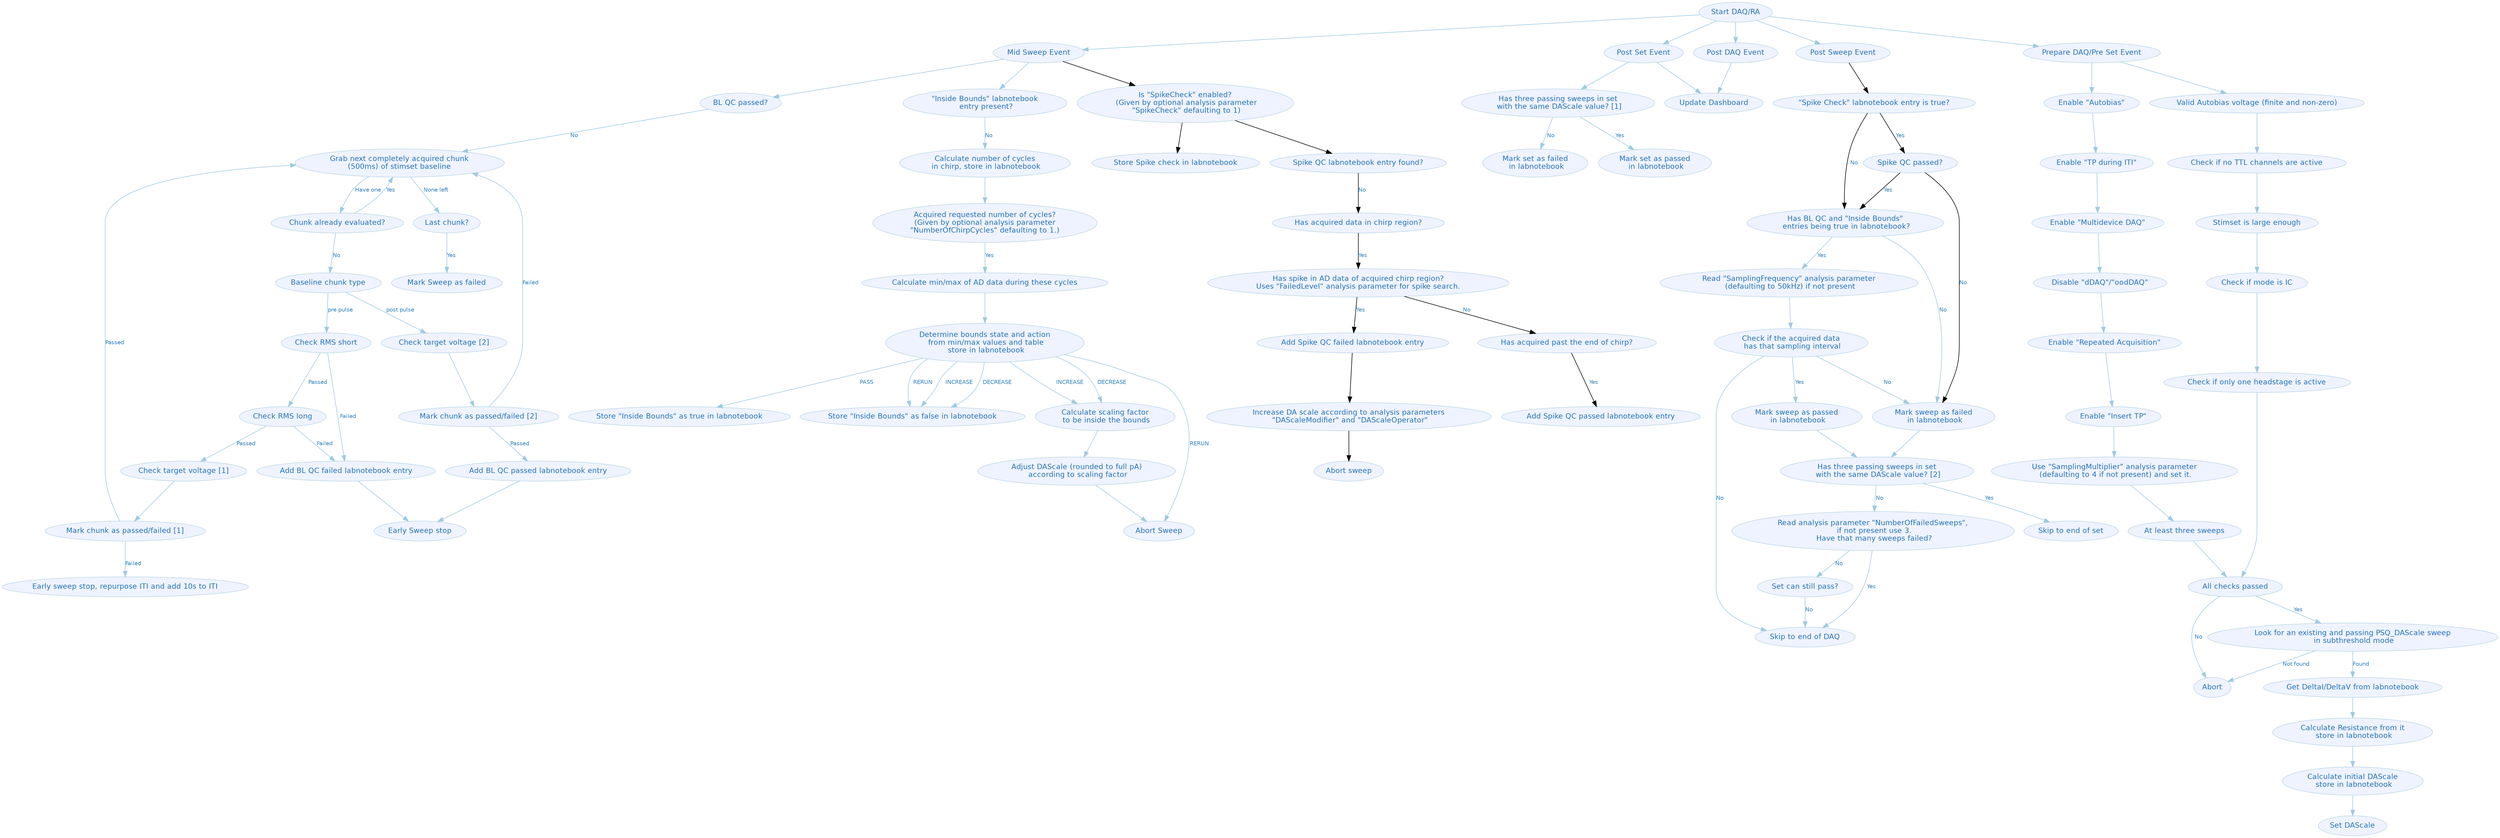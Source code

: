 digraph G {
graph [center=true,
  color=white,
  compound=true,
  fontcolor=black,
  fontname=Helvetica,
  fontsize=14,
  penwidth=0.1,
  ratio="0,01"
]
node [
  color="#bdd7e7", /* /blues4/2 */
  fillcolor="#eff3ff", /* /blues4/1 */
  fontcolor="#2171b5", /* /blues4/4 */
  fontname=Helvetica,
  fontsize = 13,
  shape = ellipse,
  style = filled
]
edge [
  color="#9ecae1", /* /blues3/2 */
  fontcolor="#3182bd", /* /blues3/3 */
  fontname=Helvetica,
  fontsize = 10,
  style = solid
]
	"Start DAQ/RA" -> "Mid Sweep Event"	 [comment="Wildcard edge"];
	"Start DAQ/RA" -> "Post DAQ Event"	 [comment="Wildcard edge"];
	"Start DAQ/RA" -> "Post Set Event"	 [comment="Wildcard edge"];
	"Start DAQ/RA" -> "Post Sweep Event"	 [comment="Wildcard edge"];
	"Start DAQ/RA" -> "Prepare DAQ/Pre Set Event"	 [comment="Wildcard edge"];
	"Mid Sweep Event" -> "BL QC passed?"	 [comment="Wildcard edge"];
	"Mid Sweep Event" -> "\"Inside Bounds\" labnotebook\n entry present?"	 [comment="Wildcard edge"];
	n63	 [label="Is \"SpikeCheck\" enabled?\n (Given by optional analysis parameter\n \"SpikeCheck\" defaulting to 1)"];
	"Mid Sweep Event" -> n63	 [color=1,
		comment="Wildcard edge"];
	"Post DAQ Event" -> "Update Dashboard"	 [comment="Wildcard edge"];
	"Post Set Event" -> "Update Dashboard"	 [comment="Wildcard edge"];
	"Post Set Event" -> "Has three passing sweeps in set\n with the same DAScale value? [1]"	 [comment="Wildcard edge"];
	n73	 [label="\"Spike Check\" labnotebook entry is true?"];
	"Post Sweep Event" -> n73	 [color=1,
		comment="Wildcard edge"];
	"Prepare DAQ/Pre Set Event" -> "Enable \"Autobias\"";
	"Prepare DAQ/Pre Set Event" -> "Valid Autobias voltage (finite and non-zero)";
	"BL QC passed?" -> "Grab next completely acquired chunk\n(500ms) of stimset baseline"	 [comment="Wildcard edge",
		label=No];
	"\"Inside Bounds\" labnotebook\n entry present?" -> "Calculate number of cycles\n in chirp, store in labnotebook"	 [comment="Wildcard edge",
		label=No];
	n64	 [label="Store Spike check in labnotebook"];
	n63 -> n64	 [color=1,
		comment="Wildcard edge"];
	n65	 [label="Spike QC labnotebook entry found?"];
	n63 -> n65	 [color=1,
		comment="Wildcard edge"];
	"Has three passing sweeps in set\n with the same DAScale value? [1]" -> "Mark set as failed\n in labnotebook"	 [comment="Wildcard edge",
		label=No];
	"Has three passing sweeps in set\n with the same DAScale value? [1]" -> "Mark set as passed\n in labnotebook"	 [comment="Wildcard edge",
		label=Yes];
	n73 -> "Has BL QC and \"Inside Bounds\"\n entries being true in labnotebook?"	 [color=1,
		comment="Wildcard edge",
		label=No];
	n74	 [label="Spike QC passed?"];
	n73 -> n74	 [color=1,
		comment="Wildcard edge",
		label=Yes];
	"Enable \"Autobias\"" -> "Enable \"TP during ITI\"";
	"Valid Autobias voltage (finite and non-zero)" -> "Check if no TTL channels are active";
	"Grab next completely acquired chunk\n(500ms) of stimset baseline" -> "Chunk already evaluated?"	 [comment="Wildcard edge",
		label="Have one"];
	"Grab next completely acquired chunk\n(500ms) of stimset baseline" -> "Last chunk?"	 [comment="Wildcard edge",
		label="None left"];
	"Calculate number of cycles\n in chirp, store in labnotebook" -> "Acquired requested number of cycles?\n(Given by optional analysis parameter\n\"NumberOfChirpCycles\" defaulting to 1.)"	 [comment="Wildcard edge"];
	n66	 [label="Has acquired data in chirp region?"];
	n65 -> n66	 [color=1,
		comment="Wildcard edge",
		label=No];
	"Has BL QC and \"Inside Bounds\"\n entries being true in labnotebook?" -> "Mark sweep as failed\n in labnotebook"	 [comment="Wildcard edge",
		label=No];
	n76	 [label="Read \"SamplingFrequency\" analysis parameter\n (defaulting to 50kHz) if not present"];
	"Has BL QC and \"Inside Bounds\"\n entries being true in labnotebook?" -> n76	 [label=Yes];
	n74 -> "Has BL QC and \"Inside Bounds\"\n entries being true in labnotebook?"	 [color=1,
		comment="Wildcard edge",
		label=Yes];
	n74 -> "Mark sweep as failed\n in labnotebook"	 [color=1,
		comment="Wildcard edge",
		label=No];
	"Enable \"TP during ITI\"" -> "Enable \"Multidevice DAQ\"";
	"Check if no TTL channels are active" -> "Stimset is large enough";
	"Chunk already evaluated?" -> "Grab next completely acquired chunk\n(500ms) of stimset baseline"	 [comment="Wildcard edge",
		label=Yes];
	"Chunk already evaluated?" -> "Baseline chunk type"	 [comment="Wildcard edge",
		label=No];
	"Last chunk?" -> "Mark Sweep as failed"	 [comment="Wildcard edge",
		label=Yes];
	"Acquired requested number of cycles?\n(Given by optional analysis parameter\n\"NumberOfChirpCycles\" defaulting to 1.)" -> "Calculate min/max of AD data during these cycles"	 [comment="Wildcard edge",
		label=Yes];
	n68	 [label="Has spike in AD data of acquired chirp region?\nUses \"FailedLevel\" analysis parameter for spike search."];
	n66 -> n68	 [color=1,
		comment="Wildcard edge",
		label=Yes];
	"Mark sweep as failed\n in labnotebook" -> "Has three passing sweeps in set\n with the same DAScale value? [2]"	 [comment="Wildcard edge"];
	n85	 [label="Check if the acquired data\n has that sampling interval"];
	n76 -> n85;
	"Enable \"Multidevice DAQ\"" -> "Disable \"dDAQ\"/\"oodDAQ\"";
	"Stimset is large enough" -> "Check if mode is IC";
	"Disable \"dDAQ\"/\"oodDAQ\"" -> "Enable \"Repeated Acquisition\"";
	"Enable \"Repeated Acquisition\"" -> "Enable \"Insert TP\"";
	n89	 [label="Use \"SamplingMultiplier\" analysis parameter\n (defaulting to 4 if not present) and set it."];
	"Enable \"Insert TP\"" -> n89;
	"Check if mode is IC" -> "Check if only one headstage is active";
	n89 -> "At least three sweeps";
	"At least three sweeps" -> "All checks passed";
	"All checks passed" -> Abort	 [label=No];
	"All checks passed" -> "Look for an existing and passing PSQ_DAScale sweep\n in subthreshold mode"	 [label=Yes];
	"Check if only one headstage is active" -> "All checks passed";
	"Look for an existing and passing PSQ_DAScale sweep\n in subthreshold mode" -> Abort	 [label="Not found"];
	"Look for an existing and passing PSQ_DAScale sweep\n in subthreshold mode" -> "Get DeltaI/DeltaV from labnotebook"	 [label=Found];
	"Get DeltaI/DeltaV from labnotebook" -> "Calculate Resistance from it\n store in labnotebook";
	"Calculate Resistance from it\n store in labnotebook" -> "Calculate initial DAScale\n store in labnotebook";
	"Calculate initial DAScale\n store in labnotebook" -> "Set DAScale";
	"Baseline chunk type" -> "Check RMS short"	 [comment="Wildcard edge",
		label="pre pulse"];
	"Baseline chunk type" -> "Check target voltage [2]"	 [comment="Wildcard edge",
		label="post pulse"];
	"Check RMS short" -> "Check RMS long"	 [comment="Wildcard edge",
		label=Passed];
	"Check RMS short" -> "Add BL QC failed labnotebook entry"	 [comment="Wildcard edge",
		label=Failed];
	"Check target voltage [2]" -> "Mark chunk as passed/failed [2]"	 [comment="Wildcard edge"];
	"Check RMS long" -> "Add BL QC failed labnotebook entry"	 [comment="Wildcard edge",
		label=Failed];
	"Check RMS long" -> "Check target voltage [1]"	 [comment="Wildcard edge",
		label=Passed];
	"Add BL QC failed labnotebook entry" -> "Early Sweep stop"	 [comment="Wildcard edge"];
	"Mark chunk as passed/failed [2]" -> "Grab next completely acquired chunk\n(500ms) of stimset baseline"	 [comment="Wildcard edge",
		label=Failed];
	"Mark chunk as passed/failed [2]" -> "Add BL QC passed labnotebook entry"	 [comment="Wildcard edge",
		label=Passed];
	"Check target voltage [1]" -> "Mark chunk as passed/failed [1]"	 [comment="Wildcard edge"];
	"Add BL QC passed labnotebook entry" -> "Early Sweep stop"	 [comment="Wildcard edge"];
	"Mark chunk as passed/failed [1]" -> "Grab next completely acquired chunk\n(500ms) of stimset baseline"	 [comment="Wildcard edge",
		label=Passed];
	"Mark chunk as passed/failed [1]" -> "Early sweep stop, repurpose ITI and add 10s to ITI"	 [comment="Wildcard edge",
		label=Failed];
	"Calculate min/max of AD data during these cycles" -> "Determine bounds state and action\n from min/max values and table\n store in labnotebook"	 [comment="Wildcard edge"];
	"Determine bounds state and action\n from min/max values and table\n store in labnotebook" -> "Store \"Inside Bounds\" as true in labnotebook"	 [comment="Wildcard edge",
		label=PASS];
	"Determine bounds state and action\n from min/max values and table\n store in labnotebook" -> "Store \"Inside Bounds\" as false in labnotebook"	 [comment="Wildcard edge",
		label=RERUN];
	"Determine bounds state and action\n from min/max values and table\n store in labnotebook" -> "Store \"Inside Bounds\" as false in labnotebook"	 [comment="Wildcard edge",
		label=INCREASE];
	"Determine bounds state and action\n from min/max values and table\n store in labnotebook" -> "Store \"Inside Bounds\" as false in labnotebook"	 [comment="Wildcard edge",
		label=DECREASE];
	"Determine bounds state and action\n from min/max values and table\n store in labnotebook" -> "Abort Sweep"	 [comment="Wildcard edge",
		label=RERUN];
	"Determine bounds state and action\n from min/max values and table\n store in labnotebook" -> "Calculate scaling factor\n to be inside the bounds"	 [comment="Wildcard edge",
		label=INCREASE];
	"Determine bounds state and action\n from min/max values and table\n store in labnotebook" -> "Calculate scaling factor\n to be inside the bounds"	 [comment="Wildcard edge",
		label=DECREASE];
	"Calculate scaling factor\n to be inside the bounds" -> "Adjust DAScale (rounded to full pA)\n according to scaling factor"	 [comment="Wildcard edge"];
	"Adjust DAScale (rounded to full pA)\n according to scaling factor" -> "Abort Sweep"	 [comment="Wildcard edge"];
	"Has three passing sweeps in set\n with the same DAScale value? [2]" -> "Skip to end of set"	 [comment="Wildcard edge",
		label=Yes];
	"Has three passing sweeps in set\n with the same DAScale value? [2]" -> "Read analysis parameter \"NumberOfFailedSweeps\",\n if not present use 3.\n Have that many sweeps failed?"	 [comment="Wildcard edge",
		label=No];
	n85 -> "Mark sweep as failed\n in labnotebook"	 [label=No];
	n85 -> "Mark sweep as passed\n in labnotebook"	 [label=Yes];
	n85 -> "Skip to end of DAQ"	 [label=No];
	"Read analysis parameter \"NumberOfFailedSweeps\",\n if not present use 3.\n Have that many sweeps failed?" -> "Skip to end of DAQ"	 [comment="Wildcard edge",
		label=Yes];
	"Read analysis parameter \"NumberOfFailedSweeps\",\n if not present use 3.\n Have that many sweeps failed?" -> "Set can still pass?"	 [label=No];
	"Mark sweep as passed\n in labnotebook" -> "Has three passing sweeps in set\n with the same DAScale value? [2]"	 [comment="Wildcard edge"];
	"Set can still pass?" -> "Skip to end of DAQ"	 [comment="Wildcard edge",
		label=No];
	n69	 [label="Add Spike QC failed labnotebook entry"];
	n68 -> n69	 [color=1,
		comment="Wildcard edge",
		label=Yes];
	n71	 [label="Has acquired past the end of chirp?"];
	n68 -> n71	 [color=1,
		comment="Wildcard edge",
		label=No];
	n67	 [label="Increase DA scale according to analysis parameters\n \"DAScaleModifier\" and \"DAScaleOperator\""];
	n69 -> n67	 [color=1,
		comment="Wildcard edge"];
	n72	 [label="Add Spike QC passed labnotebook entry"];
	n71 -> n72	 [color=1,
		comment="Wildcard edge",
		label=Yes];
	n75	 [label="Abort sweep"];
	n67 -> n75	 [color=1,
		comment="Wildcard edge"];
}
